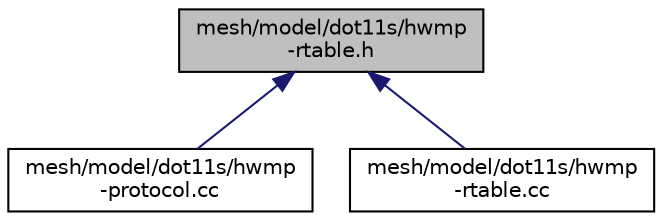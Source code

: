 digraph "mesh/model/dot11s/hwmp-rtable.h"
{
  edge [fontname="Helvetica",fontsize="10",labelfontname="Helvetica",labelfontsize="10"];
  node [fontname="Helvetica",fontsize="10",shape=record];
  Node1 [label="mesh/model/dot11s/hwmp\l-rtable.h",height=0.2,width=0.4,color="black", fillcolor="grey75", style="filled", fontcolor="black"];
  Node1 -> Node2 [dir="back",color="midnightblue",fontsize="10",style="solid"];
  Node2 [label="mesh/model/dot11s/hwmp\l-protocol.cc",height=0.2,width=0.4,color="black", fillcolor="white", style="filled",URL="$dc/da2/hwmp-protocol_8cc.html"];
  Node1 -> Node3 [dir="back",color="midnightblue",fontsize="10",style="solid"];
  Node3 [label="mesh/model/dot11s/hwmp\l-rtable.cc",height=0.2,width=0.4,color="black", fillcolor="white", style="filled",URL="$df/d2b/hwmp-rtable_8cc.html"];
}
